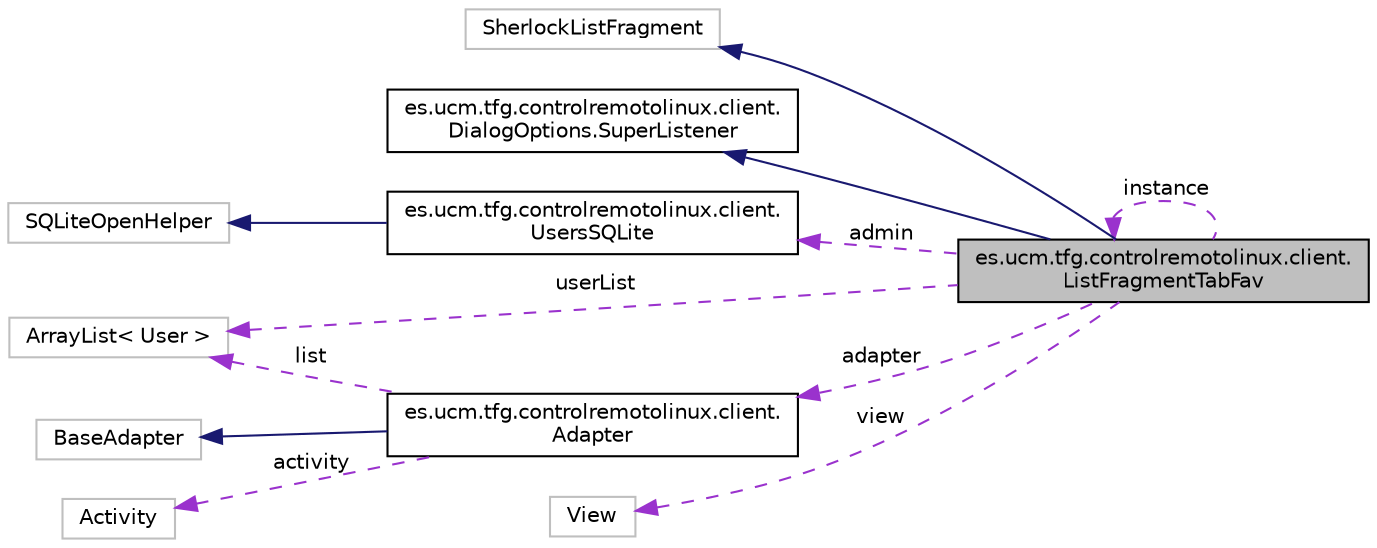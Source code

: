 digraph "es.ucm.tfg.controlremotolinux.client.ListFragmentTabFav"
{
  edge [fontname="Helvetica",fontsize="10",labelfontname="Helvetica",labelfontsize="10"];
  node [fontname="Helvetica",fontsize="10",shape=record];
  rankdir="LR";
  Node1 [label="es.ucm.tfg.controlremotolinux.client.\lListFragmentTabFav",height=0.2,width=0.4,color="black", fillcolor="grey75", style="filled" fontcolor="black"];
  Node2 -> Node1 [dir="back",color="midnightblue",fontsize="10",style="solid",fontname="Helvetica"];
  Node2 [label="SherlockListFragment",height=0.2,width=0.4,color="grey75", fillcolor="white", style="filled"];
  Node3 -> Node1 [dir="back",color="midnightblue",fontsize="10",style="solid",fontname="Helvetica"];
  Node3 [label="es.ucm.tfg.controlremotolinux.client.\lDialogOptions.SuperListener",height=0.2,width=0.4,color="black", fillcolor="white", style="filled",URL="$interfacees_1_1ucm_1_1tfg_1_1controlremotolinux_1_1client_1_1DialogOptions_1_1SuperListener.html"];
  Node4 -> Node1 [dir="back",color="darkorchid3",fontsize="10",style="dashed",label=" admin" ,fontname="Helvetica"];
  Node4 [label="es.ucm.tfg.controlremotolinux.client.\lUsersSQLite",height=0.2,width=0.4,color="black", fillcolor="white", style="filled",URL="$classes_1_1ucm_1_1tfg_1_1controlremotolinux_1_1client_1_1UsersSQLite.html",tooltip="Clase encargada del control de la base de datos."];
  Node5 -> Node4 [dir="back",color="midnightblue",fontsize="10",style="solid",fontname="Helvetica"];
  Node5 [label="SQLiteOpenHelper",height=0.2,width=0.4,color="grey75", fillcolor="white", style="filled"];
  Node6 -> Node1 [dir="back",color="darkorchid3",fontsize="10",style="dashed",label=" userList" ,fontname="Helvetica"];
  Node6 [label="ArrayList\< User \>",height=0.2,width=0.4,color="grey75", fillcolor="white", style="filled"];
  Node1 -> Node1 [dir="back",color="darkorchid3",fontsize="10",style="dashed",label=" instance" ,fontname="Helvetica"];
  Node7 -> Node1 [dir="back",color="darkorchid3",fontsize="10",style="dashed",label=" view" ,fontname="Helvetica"];
  Node7 [label="View",height=0.2,width=0.4,color="grey75", fillcolor="white", style="filled"];
  Node8 -> Node1 [dir="back",color="darkorchid3",fontsize="10",style="dashed",label=" adapter" ,fontname="Helvetica"];
  Node8 [label="es.ucm.tfg.controlremotolinux.client.\lAdapter",height=0.2,width=0.4,color="black", fillcolor="white", style="filled",URL="$classes_1_1ucm_1_1tfg_1_1controlremotolinux_1_1client_1_1Adapter.html"];
  Node9 -> Node8 [dir="back",color="midnightblue",fontsize="10",style="solid",fontname="Helvetica"];
  Node9 [label="BaseAdapter",height=0.2,width=0.4,color="grey75", fillcolor="white", style="filled"];
  Node10 -> Node8 [dir="back",color="darkorchid3",fontsize="10",style="dashed",label=" activity" ,fontname="Helvetica"];
  Node10 [label="Activity",height=0.2,width=0.4,color="grey75", fillcolor="white", style="filled"];
  Node6 -> Node8 [dir="back",color="darkorchid3",fontsize="10",style="dashed",label=" list" ,fontname="Helvetica"];
}
